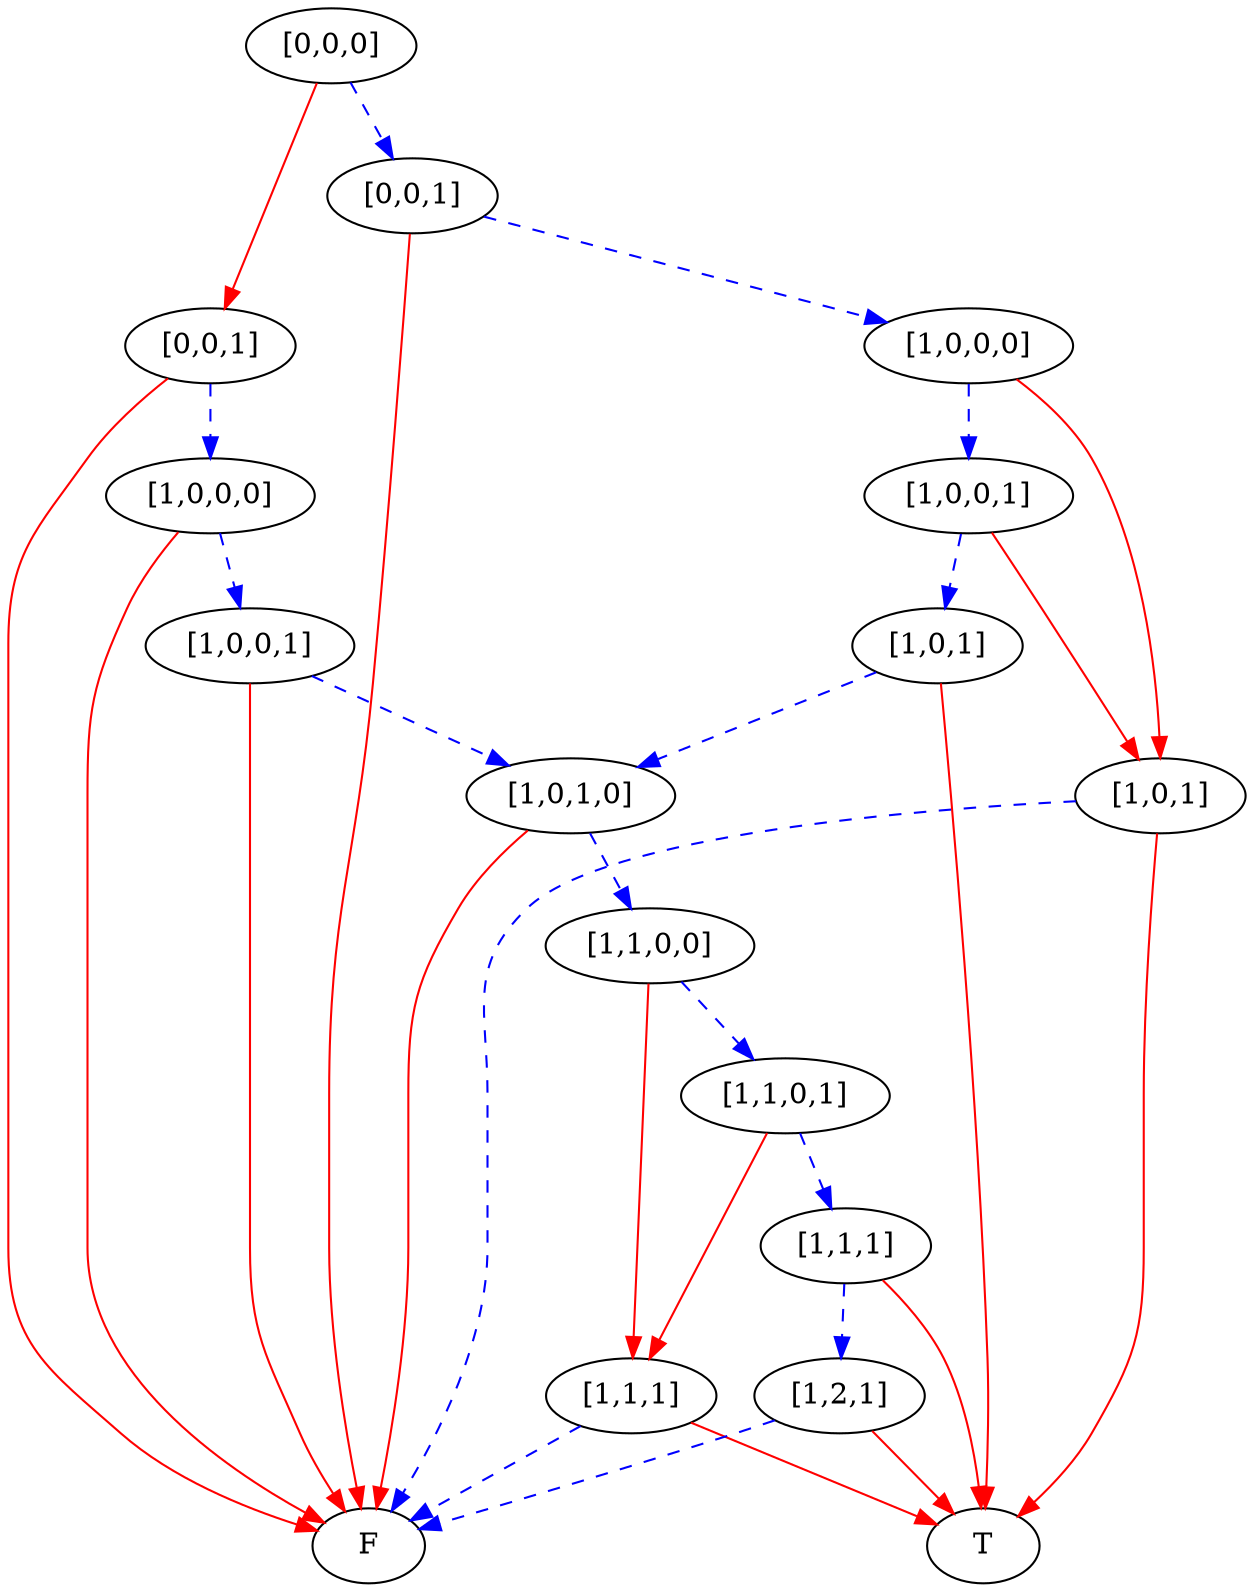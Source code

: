 digraph {
    1 [label=F];
    2 [label=T];
    3 [label="[1,1,1]"];
    4 [label="[1,2,1]"];
    5 [label="[1,1,1]"];
    6 [label="[1,1,0,1]"];
    7 [label="[1,1,0,0]"];
    8 [label="[1,0,1,0]"];
    9 [label="[1,0,0,1]"];
    10 [label="[1,0,0,0]"];
    11 [label="[0,0,1]"];
    12 [label="[1,0,1]"];
    13 [label="[1,0,1]"];
    14 [label="[1,0,0,1]"];
    15 [label="[1,0,0,0]"];
    16 [label="[0,0,1]"];
    17 [label="[0,0,0]"];
    3 -> 1 [style=dashed
           ,color=blue];
    3 -> 2 [color=red];
    4 -> 1 [style=dashed
           ,color=blue];
    4 -> 2 [color=red];
    5 -> 4 [style=dashed
           ,color=blue];
    5 -> 2 [color=red];
    6 -> 3 [color=red];
    6 -> 5 [style=dashed
           ,color=blue];
    7 -> 3 [color=red];
    7 -> 6 [style=dashed
           ,color=blue];
    8 -> 7 [style=dashed
           ,color=blue];
    8 -> 1 [color=red];
    9 -> 8 [style=dashed
           ,color=blue];
    9 -> 1 [color=red];
    10 -> 9 [style=dashed
            ,color=blue];
    10 -> 1 [color=red];
    11 -> 10 [style=dashed
             ,color=blue];
    11 -> 1 [color=red];
    12 -> 1 [style=dashed
            ,color=blue];
    12 -> 2 [color=red];
    13 -> 8 [style=dashed
            ,color=blue];
    13 -> 2 [color=red];
    14 -> 12 [color=red];
    14 -> 13 [style=dashed
             ,color=blue];
    15 -> 12 [color=red];
    15 -> 14 [style=dashed
             ,color=blue];
    16 -> 15 [style=dashed
             ,color=blue];
    16 -> 1 [color=red];
    17 -> 11 [color=red];
    17 -> 16 [style=dashed
             ,color=blue];
}